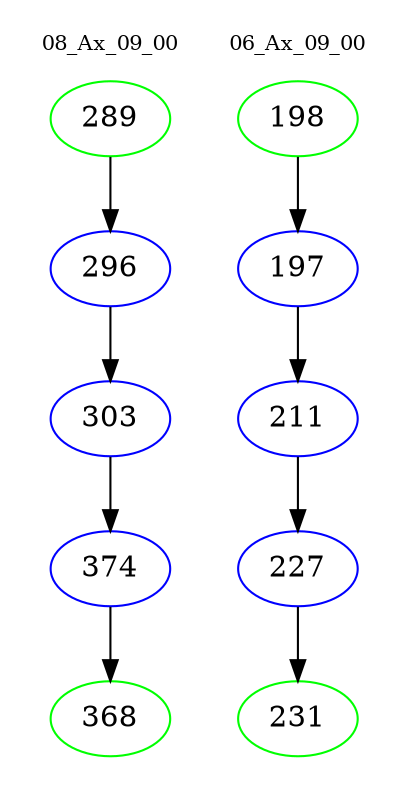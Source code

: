 digraph{
subgraph cluster_0 {
color = white
label = "08_Ax_09_00";
fontsize=10;
T0_289 [label="289", color="green"]
T0_289 -> T0_296 [color="black"]
T0_296 [label="296", color="blue"]
T0_296 -> T0_303 [color="black"]
T0_303 [label="303", color="blue"]
T0_303 -> T0_374 [color="black"]
T0_374 [label="374", color="blue"]
T0_374 -> T0_368 [color="black"]
T0_368 [label="368", color="green"]
}
subgraph cluster_1 {
color = white
label = "06_Ax_09_00";
fontsize=10;
T1_198 [label="198", color="green"]
T1_198 -> T1_197 [color="black"]
T1_197 [label="197", color="blue"]
T1_197 -> T1_211 [color="black"]
T1_211 [label="211", color="blue"]
T1_211 -> T1_227 [color="black"]
T1_227 [label="227", color="blue"]
T1_227 -> T1_231 [color="black"]
T1_231 [label="231", color="green"]
}
}
